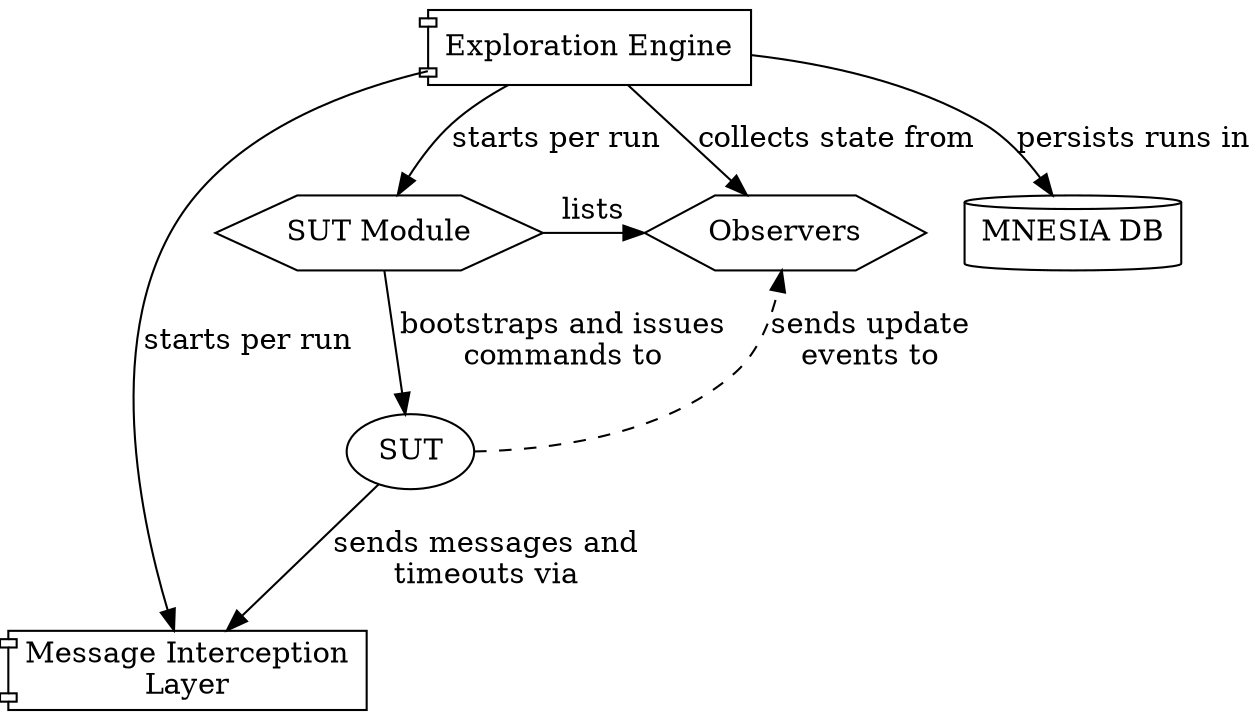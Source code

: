 digraph MIL_overview {
    rankdir="TB"
    ratio=0.6
    ee [shape="component", label="Exploration Engine"];
    mil [label="Message Interception\nLayer" shape="component"];
    o [label="Observers" shape="hexagon"];
    sut [label="SUT" shape="ellipse"];
    sm [label="SUT Module" shape="hexagon"];
    db [label="MNESIA DB", shape="cylinder"];
    subgraph {
        rank = "same";
        sm; o;
    }
    ee -> mil [label="starts per run"];
    ee -> {sm} [label="starts per run"];
    ee -> o [label="collects state from"]
    sm -> sut [label="bootstraps and issues\ncommands to"];
    sut -> o [label="sends update\nevents to", style="dashed"];
    sm -> o [label="lists"];
    sut -> mil [label="sends messages and\ntimeouts via"];
    ee -> db [label="persists runs in"];
}